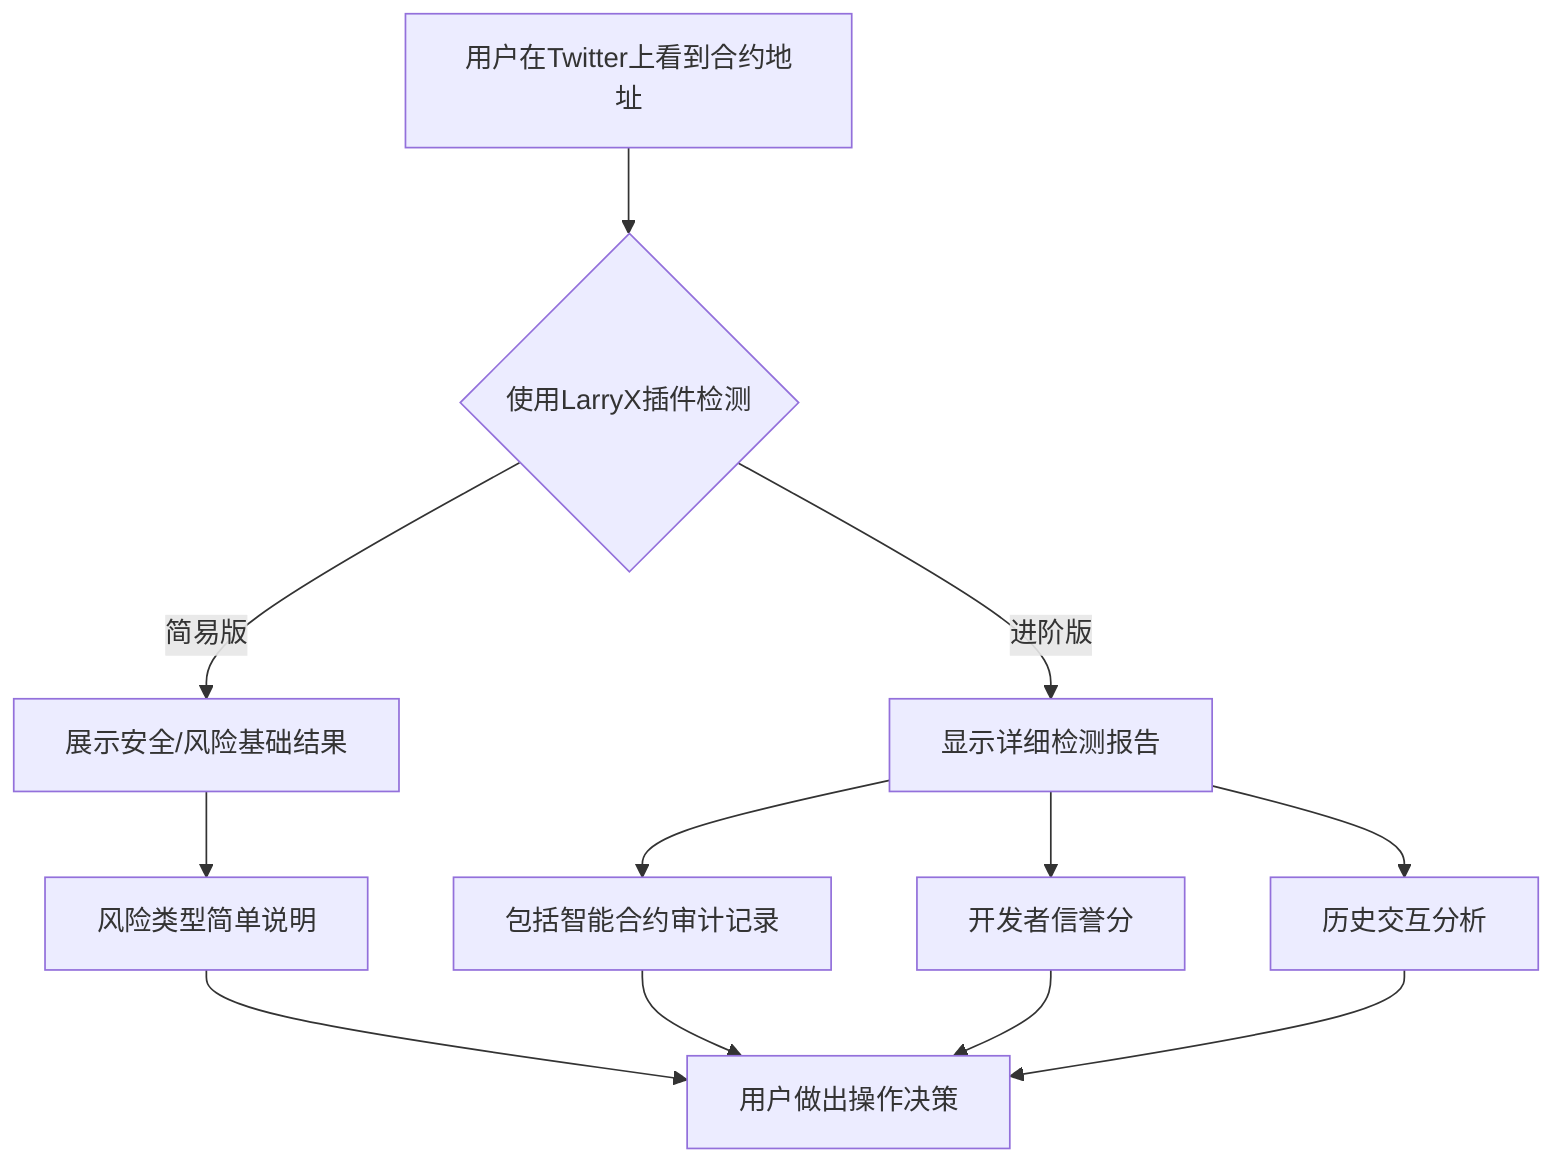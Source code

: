 flowchart TD
    A[用户在Twitter上看到合约地址] --> B{使用LarryX插件检测}
    B --> |简易版| C[展示安全/风险基础结果]
    B --> |进阶版| D[显示详细检测报告]
    C --> E[风险类型简单说明]
    D --> F[包括智能合约审计记录]
    D --> G[开发者信誉分]
    D --> H[历史交互分析]
    E --> I[用户做出操作决策]
    F --> I
    G --> I
    H --> I